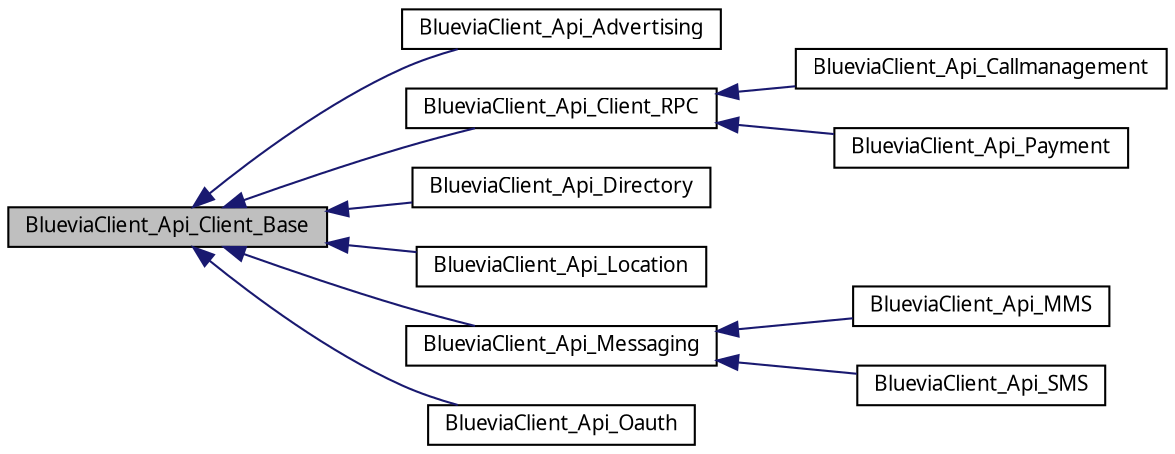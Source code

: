 digraph G
{
  bgcolor="transparent";
  edge [fontname="FreeSans.ttf",fontsize="10",labelfontname="FreeSans.ttf",labelfontsize="10"];
  node [fontname="FreeSans.ttf",fontsize="10",shape=record];
  rankdir=LR;
  Node1 [label="BlueviaClient_Api_Client_Base",height=0.2,width=0.4,color="black", fillcolor="grey75", style="filled" fontcolor="black"];
  Node1 -> Node2 [dir=back,color="midnightblue",fontsize="10",style="solid",fontname="FreeSans.ttf"];
  Node2 [label="BlueviaClient_Api_Advertising",height=0.2,width=0.4,color="black",URL="$class_bluevia_client___api___advertising.html"];
  Node1 -> Node3 [dir=back,color="midnightblue",fontsize="10",style="solid",fontname="FreeSans.ttf"];
  Node3 [label="BlueviaClient_Api_Client_RPC",height=0.2,width=0.4,color="black",URL="$class_bluevia_client___api___client___r_p_c.html"];
  Node3 -> Node4 [dir=back,color="midnightblue",fontsize="10",style="solid",fontname="FreeSans.ttf"];
  Node4 [label="BlueviaClient_Api_Callmanagement",height=0.2,width=0.4,color="black",URL="$class_bluevia_client___api___callmanagement.html"];
  Node3 -> Node5 [dir=back,color="midnightblue",fontsize="10",style="solid",fontname="FreeSans.ttf"];
  Node5 [label="BlueviaClient_Api_Payment",height=0.2,width=0.4,color="black",URL="$class_bluevia_client___api___payment.html"];
  Node1 -> Node6 [dir=back,color="midnightblue",fontsize="10",style="solid",fontname="FreeSans.ttf"];
  Node6 [label="BlueviaClient_Api_Directory",height=0.2,width=0.4,color="black",URL="$class_bluevia_client___api___directory.html"];
  Node1 -> Node7 [dir=back,color="midnightblue",fontsize="10",style="solid",fontname="FreeSans.ttf"];
  Node7 [label="BlueviaClient_Api_Location",height=0.2,width=0.4,color="black",URL="$class_bluevia_client___api___location.html"];
  Node1 -> Node8 [dir=back,color="midnightblue",fontsize="10",style="solid",fontname="FreeSans.ttf"];
  Node8 [label="BlueviaClient_Api_Messaging",height=0.2,width=0.4,color="black",URL="$class_bluevia_client___api___messaging.html"];
  Node8 -> Node9 [dir=back,color="midnightblue",fontsize="10",style="solid",fontname="FreeSans.ttf"];
  Node9 [label="BlueviaClient_Api_MMS",height=0.2,width=0.4,color="black",URL="$class_bluevia_client___api___m_m_s.html"];
  Node8 -> Node10 [dir=back,color="midnightblue",fontsize="10",style="solid",fontname="FreeSans.ttf"];
  Node10 [label="BlueviaClient_Api_SMS",height=0.2,width=0.4,color="black",URL="$class_bluevia_client___api___s_m_s.html"];
  Node1 -> Node11 [dir=back,color="midnightblue",fontsize="10",style="solid",fontname="FreeSans.ttf"];
  Node11 [label="BlueviaClient_Api_Oauth",height=0.2,width=0.4,color="black",URL="$class_bluevia_client___api___oauth.html"];
}
